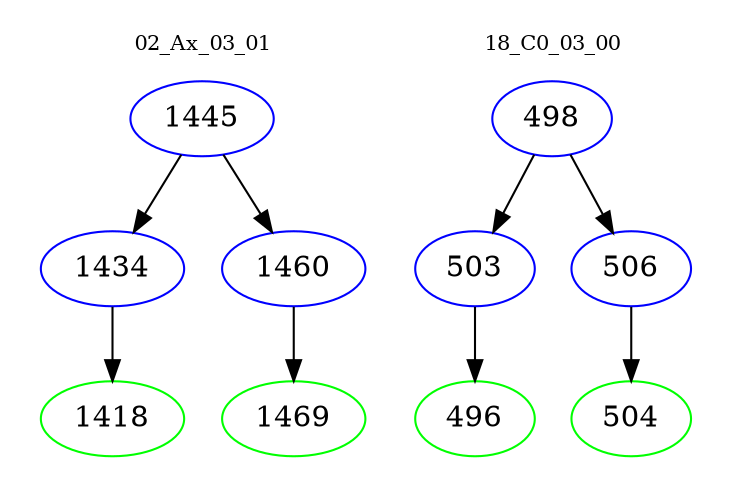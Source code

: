 digraph{
subgraph cluster_0 {
color = white
label = "02_Ax_03_01";
fontsize=10;
T0_1445 [label="1445", color="blue"]
T0_1445 -> T0_1434 [color="black"]
T0_1434 [label="1434", color="blue"]
T0_1434 -> T0_1418 [color="black"]
T0_1418 [label="1418", color="green"]
T0_1445 -> T0_1460 [color="black"]
T0_1460 [label="1460", color="blue"]
T0_1460 -> T0_1469 [color="black"]
T0_1469 [label="1469", color="green"]
}
subgraph cluster_1 {
color = white
label = "18_C0_03_00";
fontsize=10;
T1_498 [label="498", color="blue"]
T1_498 -> T1_503 [color="black"]
T1_503 [label="503", color="blue"]
T1_503 -> T1_496 [color="black"]
T1_496 [label="496", color="green"]
T1_498 -> T1_506 [color="black"]
T1_506 [label="506", color="blue"]
T1_506 -> T1_504 [color="black"]
T1_504 [label="504", color="green"]
}
}
